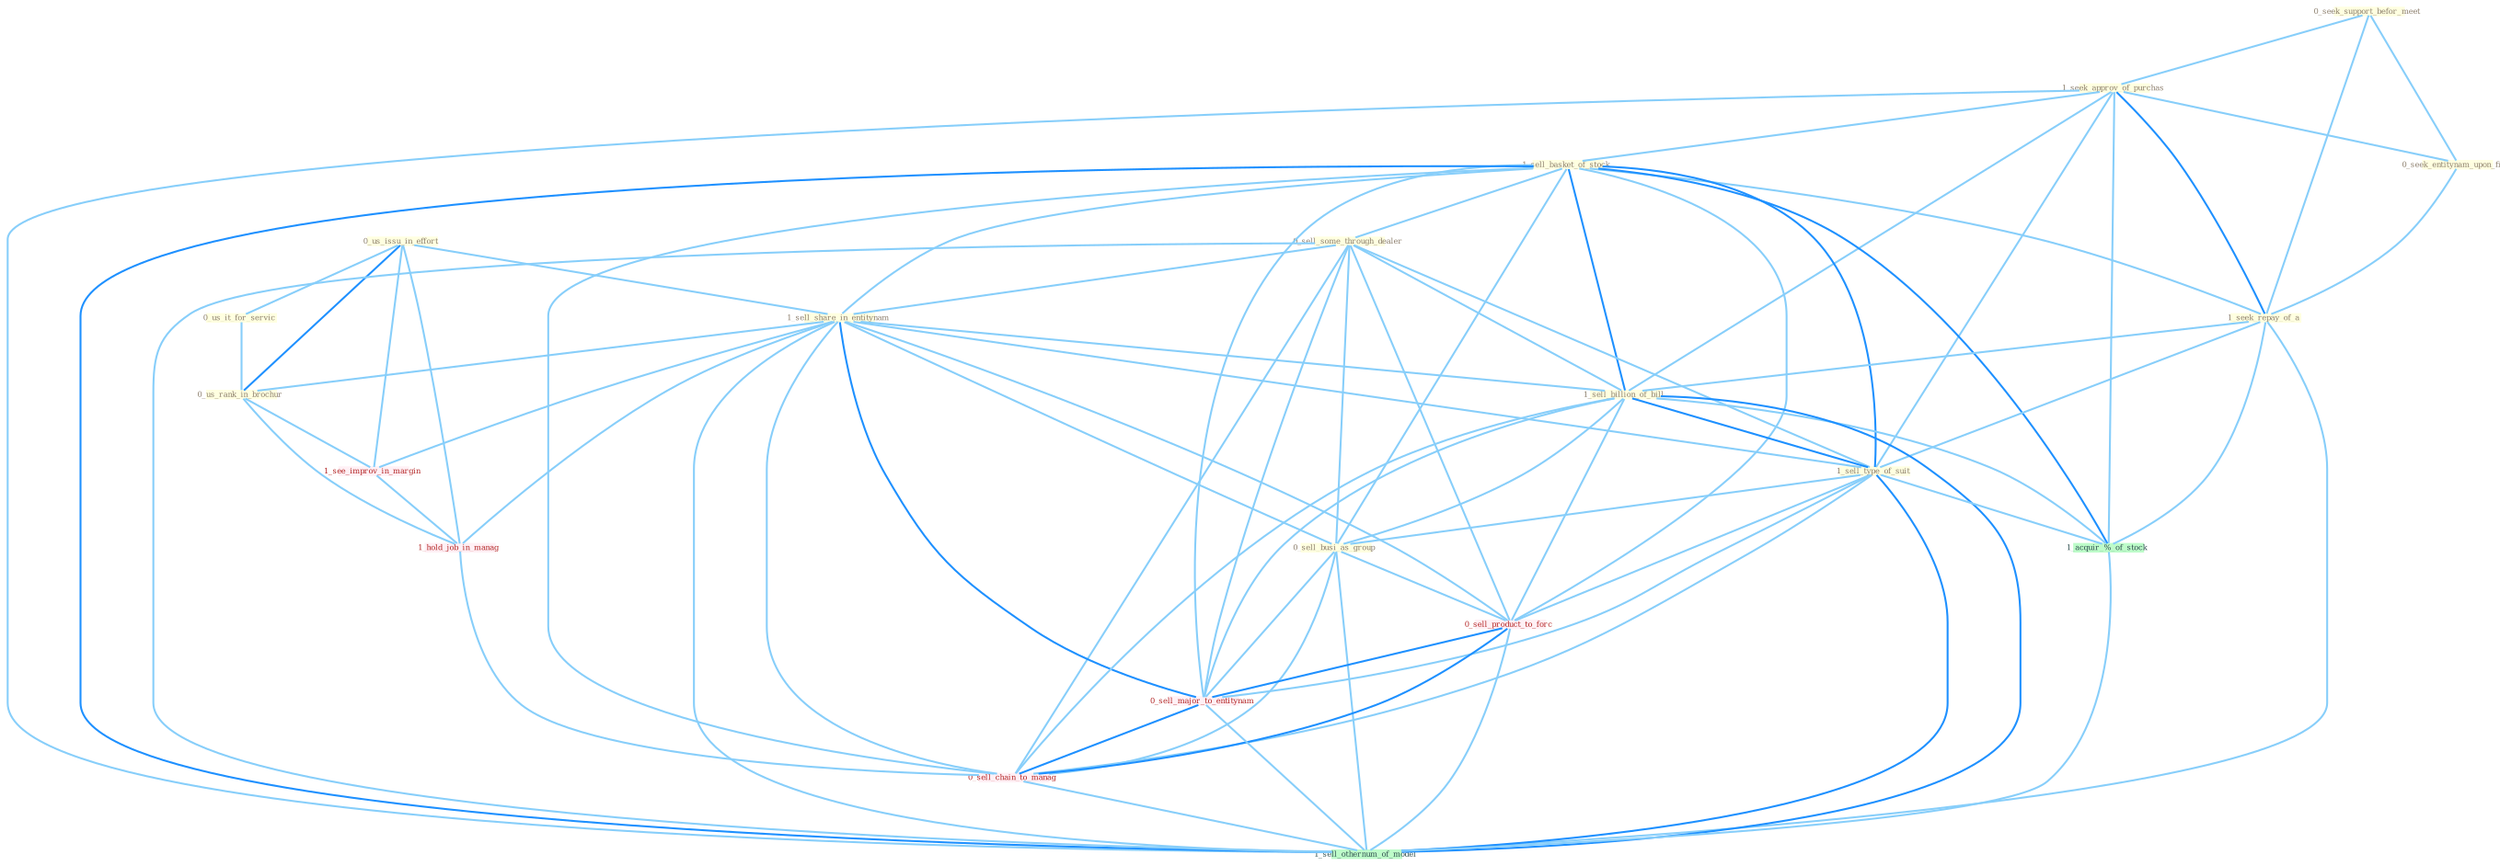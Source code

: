 Graph G{ 
    node
    [shape=polygon,style=filled,width=.5,height=.06,color="#BDFCC9",fixedsize=true,fontsize=4,
    fontcolor="#2f4f4f"];
    {node
    [color="#ffffe0", fontcolor="#8b7d6b"] "0_us_issu_in_effort " "0_seek_support_befor_meet " "1_seek_approv_of_purchas " "1_sell_basket_of_stock " "0_seek_entitynam_upon_file " "0_sell_some_through_dealer " "1_seek_repay_of_a " "0_us_it_for_servic " "1_sell_share_in_entitynam " "1_sell_billion_of_bill " "1_sell_type_of_suit " "0_sell_busi_as_group " "0_us_rank_in_brochur "}
{node [color="#fff0f5", fontcolor="#b22222"] "1_see_improv_in_margin " "1_hold_job_in_manag " "0_sell_product_to_forc " "0_sell_major_to_entitynam " "0_sell_chain_to_manag "}
edge [color="#B0E2FF"];

	"0_us_issu_in_effort " -- "0_us_it_for_servic " [w="1", color="#87cefa" ];
	"0_us_issu_in_effort " -- "1_sell_share_in_entitynam " [w="1", color="#87cefa" ];
	"0_us_issu_in_effort " -- "0_us_rank_in_brochur " [w="2", color="#1e90ff" , len=0.8];
	"0_us_issu_in_effort " -- "1_see_improv_in_margin " [w="1", color="#87cefa" ];
	"0_us_issu_in_effort " -- "1_hold_job_in_manag " [w="1", color="#87cefa" ];
	"0_seek_support_befor_meet " -- "1_seek_approv_of_purchas " [w="1", color="#87cefa" ];
	"0_seek_support_befor_meet " -- "0_seek_entitynam_upon_file " [w="1", color="#87cefa" ];
	"0_seek_support_befor_meet " -- "1_seek_repay_of_a " [w="1", color="#87cefa" ];
	"1_seek_approv_of_purchas " -- "1_sell_basket_of_stock " [w="1", color="#87cefa" ];
	"1_seek_approv_of_purchas " -- "0_seek_entitynam_upon_file " [w="1", color="#87cefa" ];
	"1_seek_approv_of_purchas " -- "1_seek_repay_of_a " [w="2", color="#1e90ff" , len=0.8];
	"1_seek_approv_of_purchas " -- "1_sell_billion_of_bill " [w="1", color="#87cefa" ];
	"1_seek_approv_of_purchas " -- "1_sell_type_of_suit " [w="1", color="#87cefa" ];
	"1_seek_approv_of_purchas " -- "1_acquir_%_of_stock " [w="1", color="#87cefa" ];
	"1_seek_approv_of_purchas " -- "1_sell_othernum_of_model " [w="1", color="#87cefa" ];
	"1_sell_basket_of_stock " -- "0_sell_some_through_dealer " [w="1", color="#87cefa" ];
	"1_sell_basket_of_stock " -- "1_seek_repay_of_a " [w="1", color="#87cefa" ];
	"1_sell_basket_of_stock " -- "1_sell_share_in_entitynam " [w="1", color="#87cefa" ];
	"1_sell_basket_of_stock " -- "1_sell_billion_of_bill " [w="2", color="#1e90ff" , len=0.8];
	"1_sell_basket_of_stock " -- "1_sell_type_of_suit " [w="2", color="#1e90ff" , len=0.8];
	"1_sell_basket_of_stock " -- "0_sell_busi_as_group " [w="1", color="#87cefa" ];
	"1_sell_basket_of_stock " -- "1_acquir_%_of_stock " [w="2", color="#1e90ff" , len=0.8];
	"1_sell_basket_of_stock " -- "0_sell_product_to_forc " [w="1", color="#87cefa" ];
	"1_sell_basket_of_stock " -- "0_sell_major_to_entitynam " [w="1", color="#87cefa" ];
	"1_sell_basket_of_stock " -- "0_sell_chain_to_manag " [w="1", color="#87cefa" ];
	"1_sell_basket_of_stock " -- "1_sell_othernum_of_model " [w="2", color="#1e90ff" , len=0.8];
	"0_seek_entitynam_upon_file " -- "1_seek_repay_of_a " [w="1", color="#87cefa" ];
	"0_sell_some_through_dealer " -- "1_sell_share_in_entitynam " [w="1", color="#87cefa" ];
	"0_sell_some_through_dealer " -- "1_sell_billion_of_bill " [w="1", color="#87cefa" ];
	"0_sell_some_through_dealer " -- "1_sell_type_of_suit " [w="1", color="#87cefa" ];
	"0_sell_some_through_dealer " -- "0_sell_busi_as_group " [w="1", color="#87cefa" ];
	"0_sell_some_through_dealer " -- "0_sell_product_to_forc " [w="1", color="#87cefa" ];
	"0_sell_some_through_dealer " -- "0_sell_major_to_entitynam " [w="1", color="#87cefa" ];
	"0_sell_some_through_dealer " -- "0_sell_chain_to_manag " [w="1", color="#87cefa" ];
	"0_sell_some_through_dealer " -- "1_sell_othernum_of_model " [w="1", color="#87cefa" ];
	"1_seek_repay_of_a " -- "1_sell_billion_of_bill " [w="1", color="#87cefa" ];
	"1_seek_repay_of_a " -- "1_sell_type_of_suit " [w="1", color="#87cefa" ];
	"1_seek_repay_of_a " -- "1_acquir_%_of_stock " [w="1", color="#87cefa" ];
	"1_seek_repay_of_a " -- "1_sell_othernum_of_model " [w="1", color="#87cefa" ];
	"0_us_it_for_servic " -- "0_us_rank_in_brochur " [w="1", color="#87cefa" ];
	"1_sell_share_in_entitynam " -- "1_sell_billion_of_bill " [w="1", color="#87cefa" ];
	"1_sell_share_in_entitynam " -- "1_sell_type_of_suit " [w="1", color="#87cefa" ];
	"1_sell_share_in_entitynam " -- "0_sell_busi_as_group " [w="1", color="#87cefa" ];
	"1_sell_share_in_entitynam " -- "0_us_rank_in_brochur " [w="1", color="#87cefa" ];
	"1_sell_share_in_entitynam " -- "1_see_improv_in_margin " [w="1", color="#87cefa" ];
	"1_sell_share_in_entitynam " -- "1_hold_job_in_manag " [w="1", color="#87cefa" ];
	"1_sell_share_in_entitynam " -- "0_sell_product_to_forc " [w="1", color="#87cefa" ];
	"1_sell_share_in_entitynam " -- "0_sell_major_to_entitynam " [w="2", color="#1e90ff" , len=0.8];
	"1_sell_share_in_entitynam " -- "0_sell_chain_to_manag " [w="1", color="#87cefa" ];
	"1_sell_share_in_entitynam " -- "1_sell_othernum_of_model " [w="1", color="#87cefa" ];
	"1_sell_billion_of_bill " -- "1_sell_type_of_suit " [w="2", color="#1e90ff" , len=0.8];
	"1_sell_billion_of_bill " -- "0_sell_busi_as_group " [w="1", color="#87cefa" ];
	"1_sell_billion_of_bill " -- "1_acquir_%_of_stock " [w="1", color="#87cefa" ];
	"1_sell_billion_of_bill " -- "0_sell_product_to_forc " [w="1", color="#87cefa" ];
	"1_sell_billion_of_bill " -- "0_sell_major_to_entitynam " [w="1", color="#87cefa" ];
	"1_sell_billion_of_bill " -- "0_sell_chain_to_manag " [w="1", color="#87cefa" ];
	"1_sell_billion_of_bill " -- "1_sell_othernum_of_model " [w="2", color="#1e90ff" , len=0.8];
	"1_sell_type_of_suit " -- "0_sell_busi_as_group " [w="1", color="#87cefa" ];
	"1_sell_type_of_suit " -- "1_acquir_%_of_stock " [w="1", color="#87cefa" ];
	"1_sell_type_of_suit " -- "0_sell_product_to_forc " [w="1", color="#87cefa" ];
	"1_sell_type_of_suit " -- "0_sell_major_to_entitynam " [w="1", color="#87cefa" ];
	"1_sell_type_of_suit " -- "0_sell_chain_to_manag " [w="1", color="#87cefa" ];
	"1_sell_type_of_suit " -- "1_sell_othernum_of_model " [w="2", color="#1e90ff" , len=0.8];
	"0_sell_busi_as_group " -- "0_sell_product_to_forc " [w="1", color="#87cefa" ];
	"0_sell_busi_as_group " -- "0_sell_major_to_entitynam " [w="1", color="#87cefa" ];
	"0_sell_busi_as_group " -- "0_sell_chain_to_manag " [w="1", color="#87cefa" ];
	"0_sell_busi_as_group " -- "1_sell_othernum_of_model " [w="1", color="#87cefa" ];
	"0_us_rank_in_brochur " -- "1_see_improv_in_margin " [w="1", color="#87cefa" ];
	"0_us_rank_in_brochur " -- "1_hold_job_in_manag " [w="1", color="#87cefa" ];
	"1_see_improv_in_margin " -- "1_hold_job_in_manag " [w="1", color="#87cefa" ];
	"1_acquir_%_of_stock " -- "1_sell_othernum_of_model " [w="1", color="#87cefa" ];
	"1_hold_job_in_manag " -- "0_sell_chain_to_manag " [w="1", color="#87cefa" ];
	"0_sell_product_to_forc " -- "0_sell_major_to_entitynam " [w="2", color="#1e90ff" , len=0.8];
	"0_sell_product_to_forc " -- "0_sell_chain_to_manag " [w="2", color="#1e90ff" , len=0.8];
	"0_sell_product_to_forc " -- "1_sell_othernum_of_model " [w="1", color="#87cefa" ];
	"0_sell_major_to_entitynam " -- "0_sell_chain_to_manag " [w="2", color="#1e90ff" , len=0.8];
	"0_sell_major_to_entitynam " -- "1_sell_othernum_of_model " [w="1", color="#87cefa" ];
	"0_sell_chain_to_manag " -- "1_sell_othernum_of_model " [w="1", color="#87cefa" ];
}